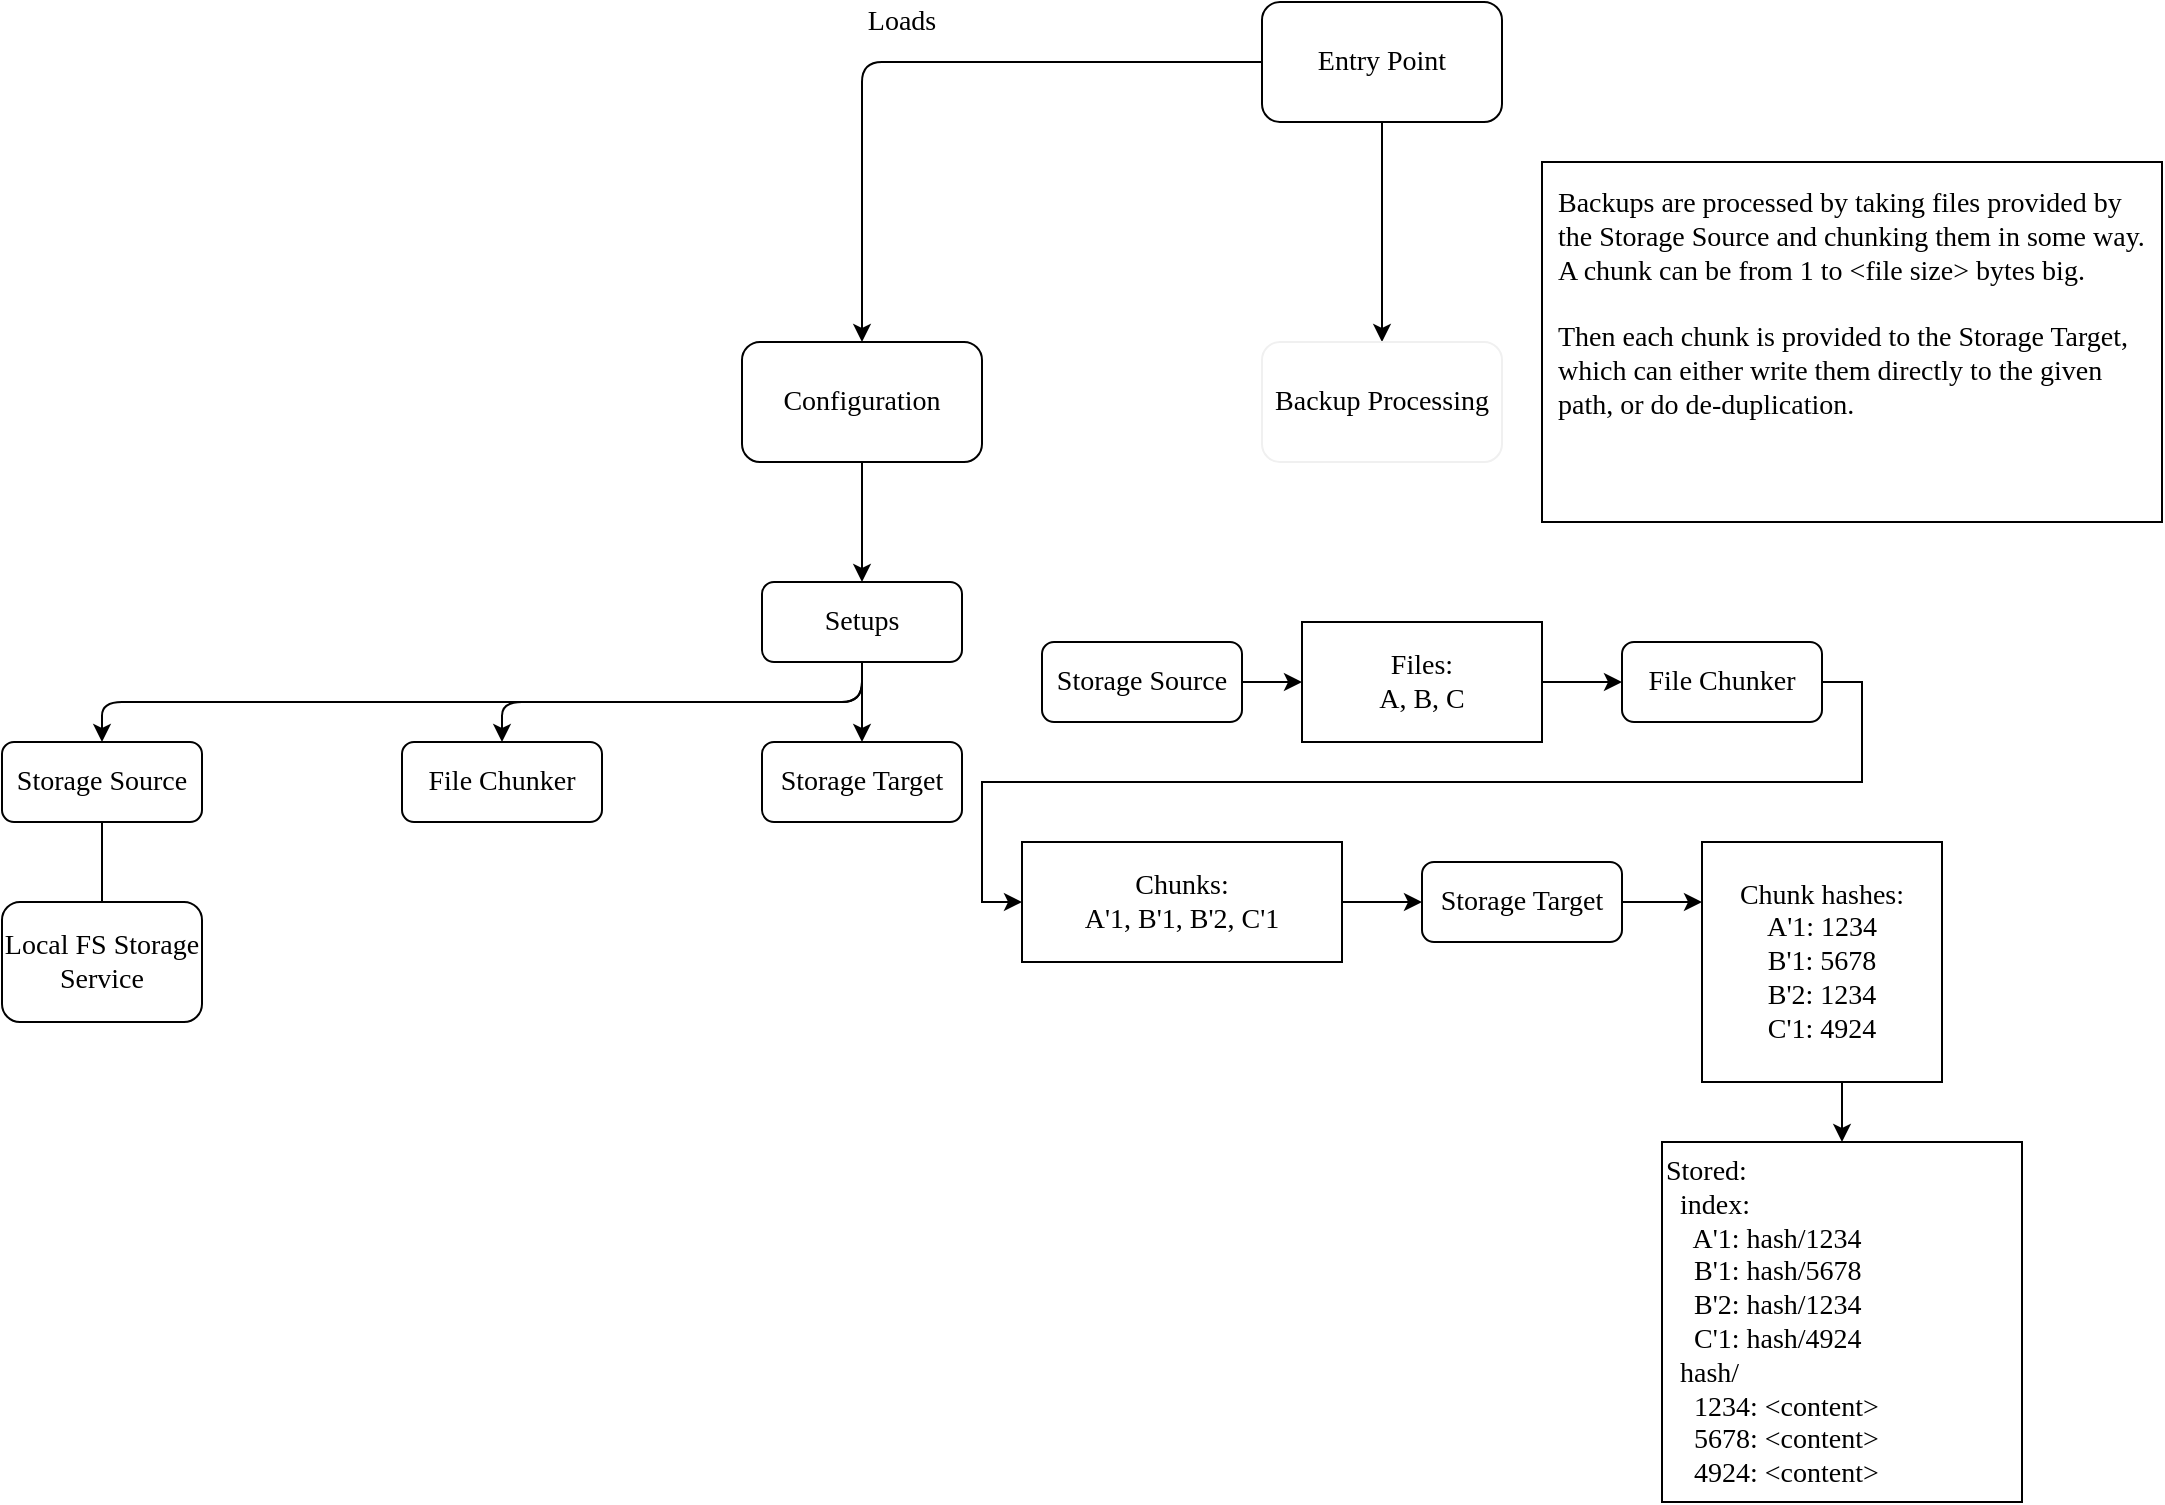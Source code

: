 <mxfile version="12.5.3" type="device"><diagram id="CXpcV1jzcTi1L2LmbGot" name="Page-1"><mxGraphModel dx="1422" dy="814" grid="1" gridSize="10" guides="1" tooltips="1" connect="1" arrows="1" fold="1" page="1" pageScale="1" pageWidth="1920" pageHeight="1200" math="0" shadow="0" extFonts="Fira Code^https://fonts.googleapis.com/css?family=Fira+Code"><root><mxCell id="0"/><mxCell id="1" parent="0"/><mxCell id="SxXdwVpK-nFW7GHc4NJt-17" style="edgeStyle=orthogonalEdgeStyle;rounded=1;orthogonalLoop=1;jettySize=auto;html=1;exitX=0.5;exitY=1;exitDx=0;exitDy=0;fontFamily=JetBrains Mono;fontSize=14;fillColor=#2a2a2a;" parent="1" source="SxXdwVpK-nFW7GHc4NJt-1" edge="1"><mxGeometry relative="1" as="geometry"><mxPoint x="1160" y="240" as="targetPoint"/></mxGeometry></mxCell><mxCell id="SxXdwVpK-nFW7GHc4NJt-1" value="Entry Point" style="rounded=1;whiteSpace=wrap;html=1;fontFamily=JetBrains Mono;FType=g;fontSize=14;" parent="1" vertex="1"><mxGeometry x="1100" y="70" width="120" height="60" as="geometry"/></mxCell><mxCell id="SxXdwVpK-nFW7GHc4NJt-9" style="edgeStyle=orthogonalEdgeStyle;rounded=1;orthogonalLoop=1;jettySize=auto;html=1;entryX=0.5;entryY=0;entryDx=0;entryDy=0;fontFamily=JetBrains Mono;fontSize=14;fillColor=#2a2a2a;" parent="1" source="SxXdwVpK-nFW7GHc4NJt-2" target="SxXdwVpK-nFW7GHc4NJt-7" edge="1"><mxGeometry relative="1" as="geometry"><Array as="points"><mxPoint x="900" y="330"/><mxPoint x="900" y="330"/></Array></mxGeometry></mxCell><mxCell id="SxXdwVpK-nFW7GHc4NJt-2" value="Configuration" style="rounded=1;whiteSpace=wrap;html=1;fontFamily=JetBrains Mono;fontSize=14;" parent="1" vertex="1"><mxGeometry x="840" y="240" width="120" height="60" as="geometry"/></mxCell><mxCell id="SxXdwVpK-nFW7GHc4NJt-4" style="edgeStyle=orthogonalEdgeStyle;rounded=1;orthogonalLoop=1;jettySize=auto;html=1;exitX=0;exitY=0.5;exitDx=0;exitDy=0;entryX=0.5;entryY=0;entryDx=0;entryDy=0;fontFamily=JetBrains Mono;fontSize=14;fillColor=#2a2a2a;" parent="1" source="SxXdwVpK-nFW7GHc4NJt-1" target="SxXdwVpK-nFW7GHc4NJt-2" edge="1"><mxGeometry relative="1" as="geometry"/></mxCell><mxCell id="SxXdwVpK-nFW7GHc4NJt-5" value="Loads" style="text;html=1;strokeColor=none;align=center;verticalAlign=middle;whiteSpace=wrap;rounded=0;fontFamily=JetBrains Mono;fontSize=14;" parent="1" vertex="1"><mxGeometry x="900" y="70" width="40" height="20" as="geometry"/></mxCell><mxCell id="SxXdwVpK-nFW7GHc4NJt-14" style="edgeStyle=orthogonalEdgeStyle;rounded=1;orthogonalLoop=1;jettySize=auto;html=1;exitX=0.5;exitY=1;exitDx=0;exitDy=0;entryX=0.5;entryY=0;entryDx=0;entryDy=0;fontFamily=JetBrains Mono;fontSize=14;fillColor=#2a2a2a;" parent="1" source="SxXdwVpK-nFW7GHc4NJt-7" target="SxXdwVpK-nFW7GHc4NJt-11" edge="1"><mxGeometry relative="1" as="geometry"/></mxCell><mxCell id="SxXdwVpK-nFW7GHc4NJt-15" style="edgeStyle=orthogonalEdgeStyle;rounded=1;orthogonalLoop=1;jettySize=auto;html=1;exitX=0.5;exitY=1;exitDx=0;exitDy=0;entryX=0.5;entryY=0;entryDx=0;entryDy=0;fontFamily=JetBrains Mono;fontSize=14;fillColor=#2a2a2a;" parent="1" source="SxXdwVpK-nFW7GHc4NJt-7" target="SxXdwVpK-nFW7GHc4NJt-12" edge="1"><mxGeometry relative="1" as="geometry"/></mxCell><mxCell id="SxXdwVpK-nFW7GHc4NJt-16" style="edgeStyle=orthogonalEdgeStyle;rounded=1;orthogonalLoop=1;jettySize=auto;html=1;exitX=0.5;exitY=1;exitDx=0;exitDy=0;fontFamily=JetBrains Mono;fontSize=14;fillColor=#2a2a2a;" parent="1" source="SxXdwVpK-nFW7GHc4NJt-7" target="SxXdwVpK-nFW7GHc4NJt-10" edge="1"><mxGeometry relative="1" as="geometry"/></mxCell><mxCell id="SxXdwVpK-nFW7GHc4NJt-7" value="Setups" style="rounded=1;whiteSpace=wrap;html=1;fontFamily=JetBrains Mono;fontSize=14;" parent="1" vertex="1"><mxGeometry x="850" y="360" width="100" height="40" as="geometry"/></mxCell><mxCell id="SxXdwVpK-nFW7GHc4NJt-10" value="Storage Source" style="rounded=1;whiteSpace=wrap;html=1;fontFamily=JetBrains Mono;fontSize=14;" parent="1" vertex="1"><mxGeometry x="470" y="440" width="100" height="40" as="geometry"/></mxCell><mxCell id="SxXdwVpK-nFW7GHc4NJt-11" value="File Chunker" style="rounded=1;whiteSpace=wrap;html=1;fontFamily=JetBrains Mono;fontSize=14;" parent="1" vertex="1"><mxGeometry x="670" y="440" width="100" height="40" as="geometry"/></mxCell><mxCell id="SxXdwVpK-nFW7GHc4NJt-12" value="Storage Target" style="rounded=1;whiteSpace=wrap;html=1;fontFamily=JetBrains Mono;fontSize=14;" parent="1" vertex="1"><mxGeometry x="850" y="440" width="100" height="40" as="geometry"/></mxCell><mxCell id="tjJYhgMssxiyaJfPScKe-5" value="" style="endArrow=none;html=1;entryX=0.5;entryY=1;entryDx=0;entryDy=0;exitX=0.5;exitY=0;exitDx=0;exitDy=0;fontFamily=JetBrains Mono;fontSize=14;fillColor=#2a2a2a;" edge="1" parent="1" source="tjJYhgMssxiyaJfPScKe-6" target="SxXdwVpK-nFW7GHc4NJt-10"><mxGeometry width="50" height="50" relative="1" as="geometry"><mxPoint x="520" y="560" as="sourcePoint"/><mxPoint x="540" y="530" as="targetPoint"/></mxGeometry></mxCell><mxCell id="tjJYhgMssxiyaJfPScKe-6" value="Local FS Storage Service" style="rounded=1;whiteSpace=wrap;html=1;fontFamily=JetBrains Mono;fontSize=14;" vertex="1" parent="1"><mxGeometry x="470" y="520" width="100" height="60" as="geometry"/></mxCell><mxCell id="ythcTvW7E44IhI4KIFXz-1" value="Backup Processing" style="rounded=1;whiteSpace=wrap;html=1;strokeColor=#f0f0f0;fontFamily=JetBrains Mono;fontSize=14;" vertex="1" parent="1"><mxGeometry x="1100" y="240" width="120" height="60" as="geometry"/></mxCell><mxCell id="ythcTvW7E44IhI4KIFXz-4" value="Backups are processed by taking files provided by the Storage Source and chunking them in some way. A chunk can be from 1 to &amp;lt;file size&amp;gt; bytes big.&lt;br&gt;&lt;br&gt;Then each chunk is provided to the Storage Target, which can either write them directly to the given path, or do de-duplication.&amp;nbsp;" style="rounded=0;whiteSpace=wrap;html=1;fontFamily=JetBrains Mono;fontSize=14;align=left;verticalAlign=top;spacing=8;" vertex="1" parent="1"><mxGeometry x="1240" y="150" width="310" height="180" as="geometry"/></mxCell><mxCell id="ythcTvW7E44IhI4KIFXz-7" style="edgeStyle=orthogonalEdgeStyle;rounded=0;orthogonalLoop=1;jettySize=auto;html=1;entryX=0;entryY=0.5;entryDx=0;entryDy=0;startArrow=none;startFill=0;fontFamily=JetBrains Mono;fontSize=14;" edge="1" parent="1" source="ythcTvW7E44IhI4KIFXz-5"><mxGeometry relative="1" as="geometry"><mxPoint x="1280" y="410" as="targetPoint"/></mxGeometry></mxCell><mxCell id="ythcTvW7E44IhI4KIFXz-5" value="Files:&lt;br&gt;A, B, C" style="rounded=0;whiteSpace=wrap;html=1;fontFamily=JetBrains Mono;fontSize=14;" vertex="1" parent="1"><mxGeometry x="1120" y="380" width="120" height="60" as="geometry"/></mxCell><mxCell id="ythcTvW7E44IhI4KIFXz-11" style="edgeStyle=orthogonalEdgeStyle;rounded=0;orthogonalLoop=1;jettySize=auto;html=1;exitX=1;exitY=0.5;exitDx=0;exitDy=0;entryX=0;entryY=0.5;entryDx=0;entryDy=0;startArrow=none;startFill=0;fontFamily=JetBrains Mono;fontSize=14;" edge="1" parent="1" source="ythcTvW7E44IhI4KIFXz-10" target="ythcTvW7E44IhI4KIFXz-5"><mxGeometry relative="1" as="geometry"/></mxCell><mxCell id="ythcTvW7E44IhI4KIFXz-10" value="Storage Source" style="rounded=1;whiteSpace=wrap;html=1;fontFamily=JetBrains Mono;fontSize=14;" vertex="1" parent="1"><mxGeometry x="990" y="390" width="100" height="40" as="geometry"/></mxCell><mxCell id="ythcTvW7E44IhI4KIFXz-14" style="edgeStyle=orthogonalEdgeStyle;rounded=0;orthogonalLoop=1;jettySize=auto;html=1;exitX=1;exitY=0.5;exitDx=0;exitDy=0;entryX=0;entryY=0.5;entryDx=0;entryDy=0;startArrow=none;startFill=0;fontFamily=JetBrains Mono;fontSize=14;" edge="1" parent="1" source="ythcTvW7E44IhI4KIFXz-12" target="ythcTvW7E44IhI4KIFXz-13"><mxGeometry relative="1" as="geometry"/></mxCell><mxCell id="ythcTvW7E44IhI4KIFXz-12" value="File Chunker" style="rounded=1;whiteSpace=wrap;html=1;fontFamily=JetBrains Mono;fontSize=14;" vertex="1" parent="1"><mxGeometry x="1280" y="390" width="100" height="40" as="geometry"/></mxCell><mxCell id="ythcTvW7E44IhI4KIFXz-16" style="edgeStyle=orthogonalEdgeStyle;rounded=0;orthogonalLoop=1;jettySize=auto;html=1;exitX=1;exitY=0.5;exitDx=0;exitDy=0;entryX=0;entryY=0.5;entryDx=0;entryDy=0;startArrow=none;startFill=0;fontFamily=JetBrains Mono;fontSize=14;" edge="1" parent="1" source="ythcTvW7E44IhI4KIFXz-13" target="ythcTvW7E44IhI4KIFXz-15"><mxGeometry relative="1" as="geometry"/></mxCell><mxCell id="ythcTvW7E44IhI4KIFXz-13" value="Chunks:&lt;br&gt;A'1, B'1, B'2, C'1" style="rounded=0;whiteSpace=wrap;html=1;fontFamily=JetBrains Mono;fontSize=14;" vertex="1" parent="1"><mxGeometry x="980" y="490" width="160" height="60" as="geometry"/></mxCell><mxCell id="ythcTvW7E44IhI4KIFXz-18" style="edgeStyle=orthogonalEdgeStyle;rounded=0;orthogonalLoop=1;jettySize=auto;html=1;exitX=1;exitY=0.5;exitDx=0;exitDy=0;entryX=0;entryY=0.25;entryDx=0;entryDy=0;startArrow=none;startFill=0;fontFamily=JetBrains Mono;fontSize=14;" edge="1" parent="1" source="ythcTvW7E44IhI4KIFXz-15" target="ythcTvW7E44IhI4KIFXz-17"><mxGeometry relative="1" as="geometry"/></mxCell><mxCell id="ythcTvW7E44IhI4KIFXz-15" value="Storage Target" style="rounded=1;whiteSpace=wrap;html=1;fontFamily=JetBrains Mono;fontSize=14;" vertex="1" parent="1"><mxGeometry x="1180" y="500" width="100" height="40" as="geometry"/></mxCell><mxCell id="ythcTvW7E44IhI4KIFXz-20" style="edgeStyle=orthogonalEdgeStyle;rounded=0;orthogonalLoop=1;jettySize=auto;html=1;exitX=0.5;exitY=1;exitDx=0;exitDy=0;entryX=0.5;entryY=0;entryDx=0;entryDy=0;startArrow=none;startFill=0;fontFamily=JetBrains Mono;fontSize=14;" edge="1" parent="1" source="ythcTvW7E44IhI4KIFXz-17" target="ythcTvW7E44IhI4KIFXz-19"><mxGeometry relative="1" as="geometry"/></mxCell><mxCell id="ythcTvW7E44IhI4KIFXz-17" value="Chunk hashes:&lt;br&gt;A'1: 1234&lt;br&gt;B'1: 5678&lt;br&gt;B'2: 1234&lt;br&gt;C'1: 4924" style="whiteSpace=wrap;html=1;aspect=fixed;rounded=0;fontFamily=JetBrains Mono;fontSize=14;" vertex="1" parent="1"><mxGeometry x="1320" y="490" width="120" height="120" as="geometry"/></mxCell><mxCell id="ythcTvW7E44IhI4KIFXz-19" value="Stored:&lt;br&gt;&amp;nbsp; index:&lt;br&gt;&amp;nbsp; &amp;nbsp; A'1: hash/1234&lt;br&gt;&amp;nbsp; &amp;nbsp; B'1: hash/5678&lt;br&gt;&amp;nbsp; &amp;nbsp; B'2: hash/1234&lt;br&gt;&amp;nbsp; &amp;nbsp; C'1: hash/4924&lt;br&gt;&amp;nbsp; hash/&lt;br&gt;&amp;nbsp; &amp;nbsp; 1234: &amp;lt;content&amp;gt;&lt;br&gt;&amp;nbsp; &amp;nbsp; 5678: &amp;lt;content&amp;gt;&lt;br&gt;&amp;nbsp; &amp;nbsp; 4924: &amp;lt;content&amp;gt;" style="rounded=0;whiteSpace=wrap;html=1;fontFamily=JetBrains Mono;fontSize=14;align=left;verticalAlign=top;" vertex="1" parent="1"><mxGeometry x="1300" y="640" width="180" height="180" as="geometry"/></mxCell></root></mxGraphModel></diagram></mxfile>